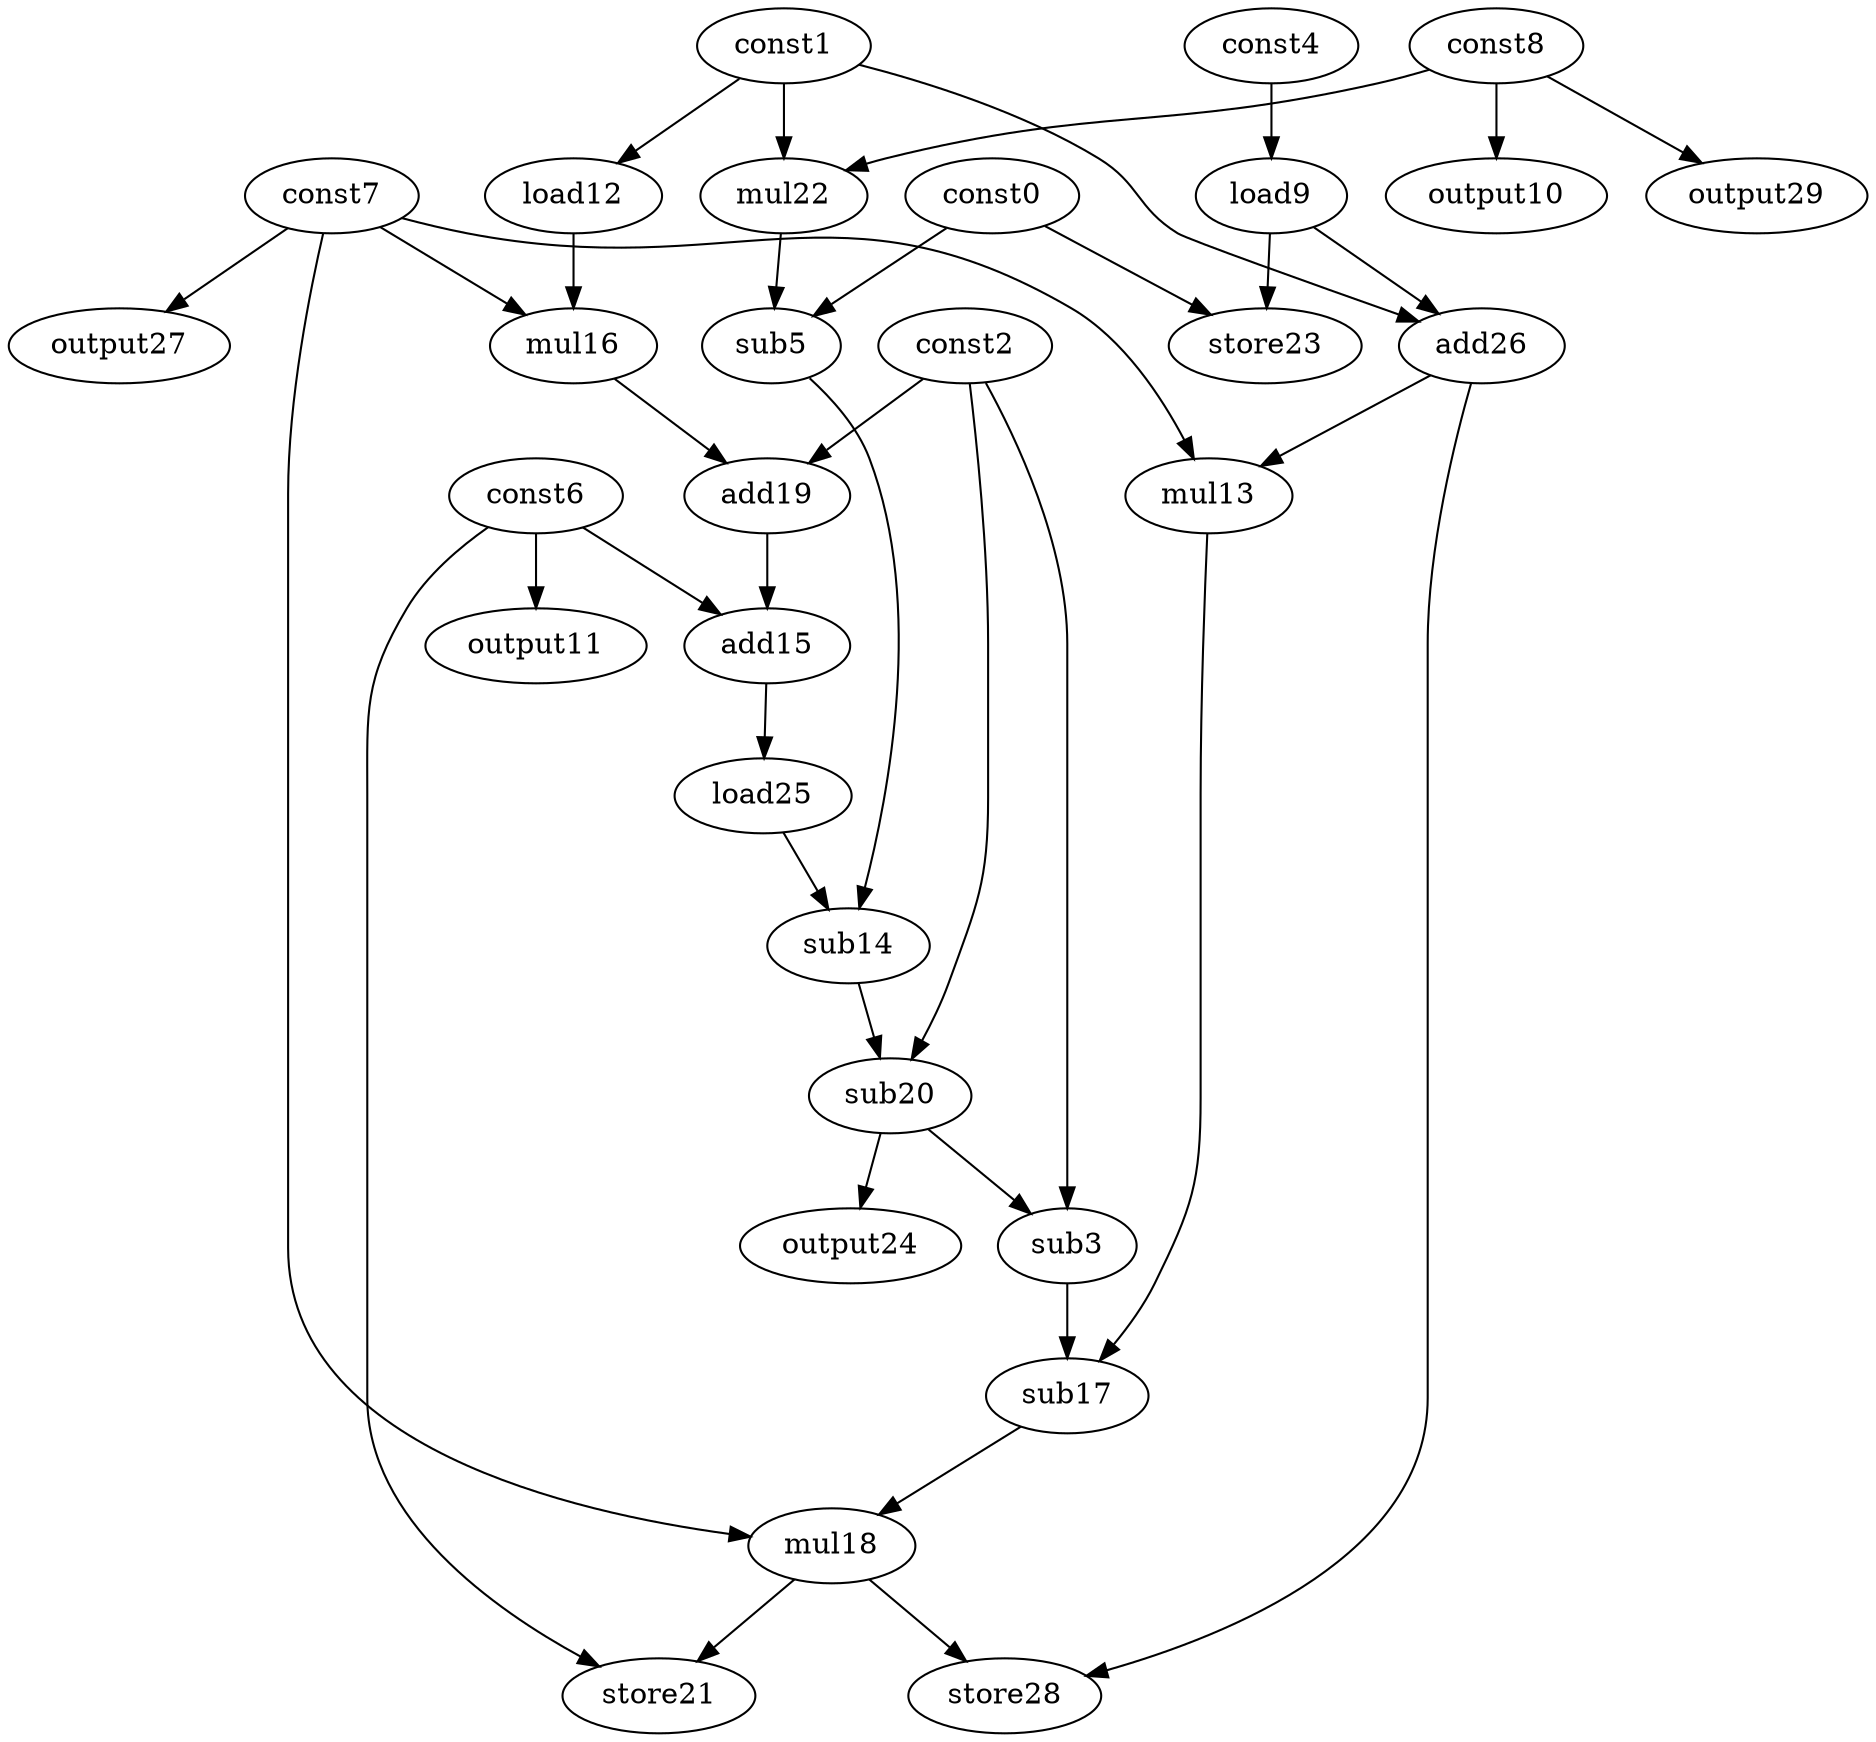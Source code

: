 digraph G { 
const0[opcode=const]; 
const1[opcode=const]; 
const2[opcode=const]; 
sub3[opcode=sub]; 
const4[opcode=const]; 
sub5[opcode=sub]; 
const6[opcode=const]; 
const7[opcode=const]; 
const8[opcode=const]; 
load9[opcode=load]; 
output10[opcode=output]; 
output11[opcode=output]; 
load12[opcode=load]; 
mul13[opcode=mul]; 
sub14[opcode=sub]; 
add15[opcode=add]; 
mul16[opcode=mul]; 
sub17[opcode=sub]; 
mul18[opcode=mul]; 
add19[opcode=add]; 
sub20[opcode=sub]; 
store21[opcode=store]; 
mul22[opcode=mul]; 
store23[opcode=store]; 
output24[opcode=output]; 
load25[opcode=load]; 
add26[opcode=add]; 
output27[opcode=output]; 
store28[opcode=store]; 
output29[opcode=output]; 
const4->load9[operand=0];
const8->output10[operand=0];
const6->output11[operand=0];
const1->load12[operand=0];
const8->mul22[operand=0];
const1->mul22[operand=1];
const7->output27[operand=0];
const8->output29[operand=0];
const0->sub5[operand=0];
mul22->sub5[operand=1];
load12->mul16[operand=0];
const7->mul16[operand=1];
const0->store23[operand=0];
load9->store23[operand=1];
load9->add26[operand=0];
const1->add26[operand=1];
add26->mul13[operand=0];
const7->mul13[operand=1];
mul16->add19[operand=0];
const2->add19[operand=1];
add19->add15[operand=0];
const6->add15[operand=1];
add15->load25[operand=0];
load25->sub14[operand=0];
sub5->sub14[operand=1];
const2->sub20[operand=0];
sub14->sub20[operand=1];
const2->sub3[operand=0];
sub20->sub3[operand=1];
sub20->output24[operand=0];
sub3->sub17[operand=0];
mul13->sub17[operand=1];
sub17->mul18[operand=0];
const7->mul18[operand=1];
mul18->store21[operand=0];
const6->store21[operand=1];
add26->store28[operand=0];
mul18->store28[operand=1];
}
